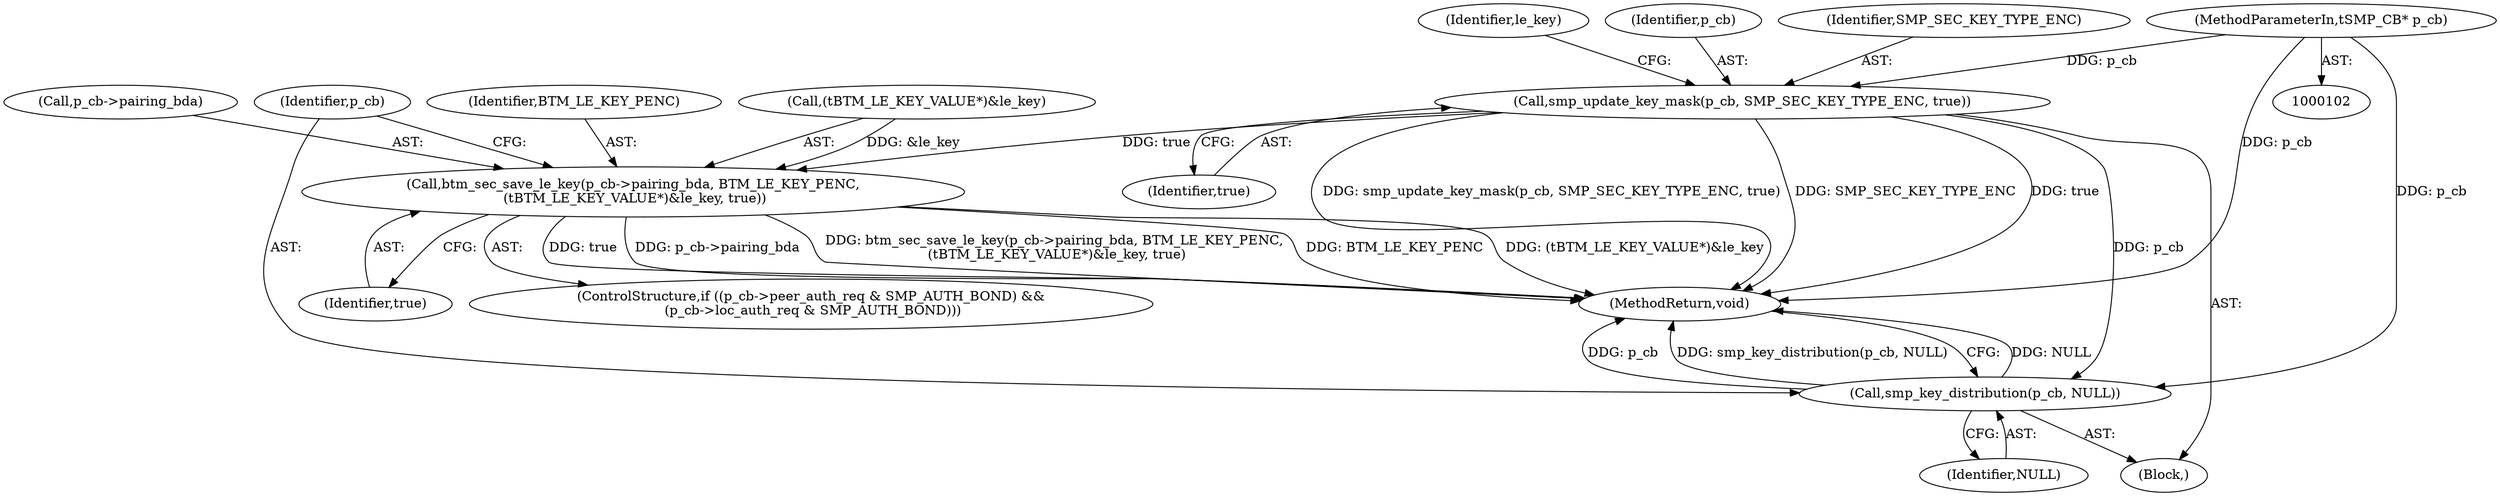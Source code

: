 digraph "0_Android_198888b8e0163bab7a417161c63e483804ae8e31@API" {
"1000133" [label="(Call,smp_update_key_mask(p_cb, SMP_SEC_KEY_TYPE_ENC, true))"];
"1000103" [label="(MethodParameterIn,tSMP_CB* p_cb)"];
"1000182" [label="(Call,btm_sec_save_le_key(p_cb->pairing_bda, BTM_LE_KEY_PENC,\n (tBTM_LE_KEY_VALUE*)&le_key, true))"];
"1000192" [label="(Call,smp_key_distribution(p_cb, NULL))"];
"1000136" [label="(Identifier,true)"];
"1000133" [label="(Call,smp_update_key_mask(p_cb, SMP_SEC_KEY_TYPE_ENC, true))"];
"1000170" [label="(ControlStructure,if ((p_cb->peer_auth_req & SMP_AUTH_BOND) &&\n (p_cb->loc_auth_req & SMP_AUTH_BOND)))"];
"1000191" [label="(Identifier,true)"];
"1000139" [label="(Identifier,le_key)"];
"1000183" [label="(Call,p_cb->pairing_bda)"];
"1000194" [label="(Identifier,NULL)"];
"1000193" [label="(Identifier,p_cb)"];
"1000186" [label="(Identifier,BTM_LE_KEY_PENC)"];
"1000134" [label="(Identifier,p_cb)"];
"1000187" [label="(Call,(tBTM_LE_KEY_VALUE*)&le_key)"];
"1000103" [label="(MethodParameterIn,tSMP_CB* p_cb)"];
"1000182" [label="(Call,btm_sec_save_le_key(p_cb->pairing_bda, BTM_LE_KEY_PENC,\n (tBTM_LE_KEY_VALUE*)&le_key, true))"];
"1000105" [label="(Block,)"];
"1000195" [label="(MethodReturn,void)"];
"1000192" [label="(Call,smp_key_distribution(p_cb, NULL))"];
"1000135" [label="(Identifier,SMP_SEC_KEY_TYPE_ENC)"];
"1000133" -> "1000105"  [label="AST: "];
"1000133" -> "1000136"  [label="CFG: "];
"1000134" -> "1000133"  [label="AST: "];
"1000135" -> "1000133"  [label="AST: "];
"1000136" -> "1000133"  [label="AST: "];
"1000139" -> "1000133"  [label="CFG: "];
"1000133" -> "1000195"  [label="DDG: smp_update_key_mask(p_cb, SMP_SEC_KEY_TYPE_ENC, true)"];
"1000133" -> "1000195"  [label="DDG: SMP_SEC_KEY_TYPE_ENC"];
"1000133" -> "1000195"  [label="DDG: true"];
"1000103" -> "1000133"  [label="DDG: p_cb"];
"1000133" -> "1000182"  [label="DDG: true"];
"1000133" -> "1000192"  [label="DDG: p_cb"];
"1000103" -> "1000102"  [label="AST: "];
"1000103" -> "1000195"  [label="DDG: p_cb"];
"1000103" -> "1000192"  [label="DDG: p_cb"];
"1000182" -> "1000170"  [label="AST: "];
"1000182" -> "1000191"  [label="CFG: "];
"1000183" -> "1000182"  [label="AST: "];
"1000186" -> "1000182"  [label="AST: "];
"1000187" -> "1000182"  [label="AST: "];
"1000191" -> "1000182"  [label="AST: "];
"1000193" -> "1000182"  [label="CFG: "];
"1000182" -> "1000195"  [label="DDG: btm_sec_save_le_key(p_cb->pairing_bda, BTM_LE_KEY_PENC,\n (tBTM_LE_KEY_VALUE*)&le_key, true)"];
"1000182" -> "1000195"  [label="DDG: BTM_LE_KEY_PENC"];
"1000182" -> "1000195"  [label="DDG: (tBTM_LE_KEY_VALUE*)&le_key"];
"1000182" -> "1000195"  [label="DDG: true"];
"1000182" -> "1000195"  [label="DDG: p_cb->pairing_bda"];
"1000187" -> "1000182"  [label="DDG: &le_key"];
"1000192" -> "1000105"  [label="AST: "];
"1000192" -> "1000194"  [label="CFG: "];
"1000193" -> "1000192"  [label="AST: "];
"1000194" -> "1000192"  [label="AST: "];
"1000195" -> "1000192"  [label="CFG: "];
"1000192" -> "1000195"  [label="DDG: NULL"];
"1000192" -> "1000195"  [label="DDG: p_cb"];
"1000192" -> "1000195"  [label="DDG: smp_key_distribution(p_cb, NULL)"];
}
